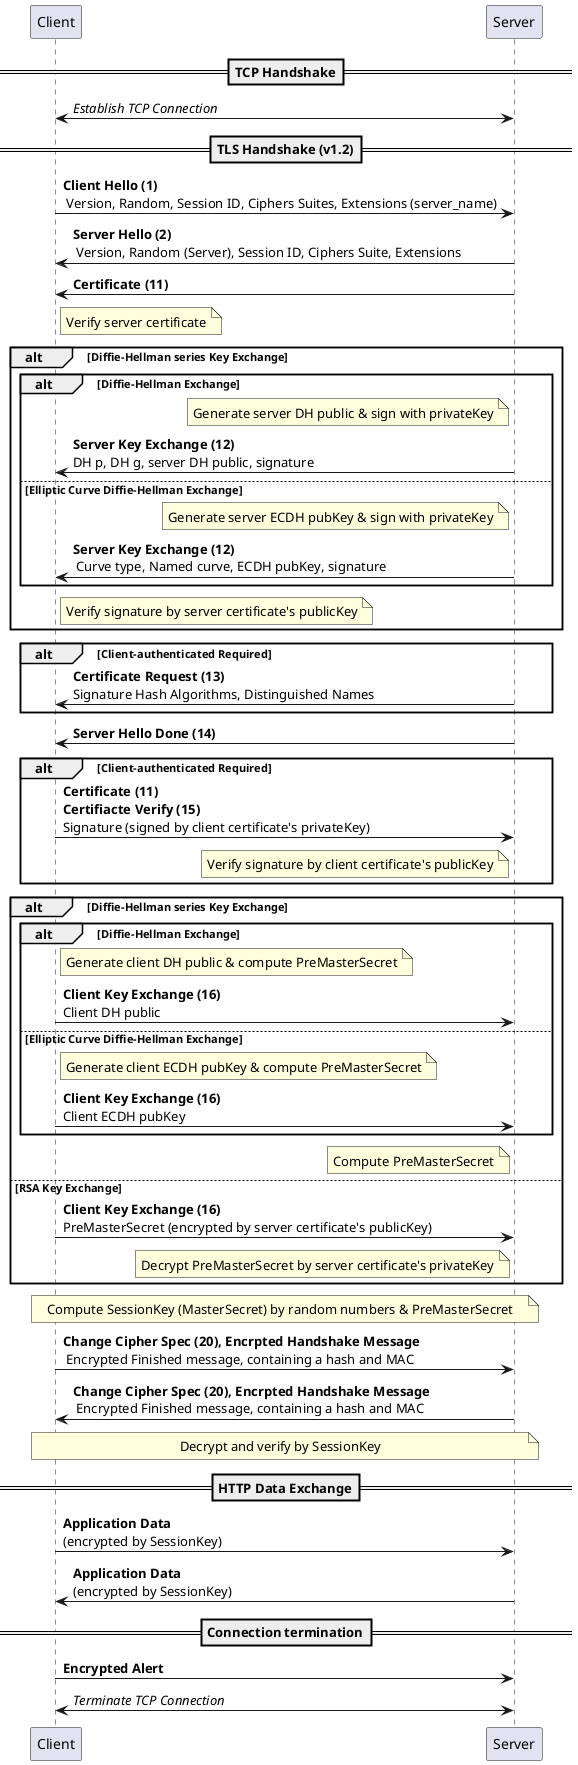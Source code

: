@startuml
participant "Client" as c
participant "Server" as s
==TCP Handshake==
c<->s: //Establish TCP Connection//
==TLS Handshake (v1.2)==
c->s: **Client Hello (1)**\n Version, Random, Session ID, Ciphers Suites, Extensions (server_name)
s->c: **Server Hello (2)**\n Version, Random (Server), Session ID, Ciphers Suite, Extensions
s->c: **Certificate (11)**
note right c: Verify server certificate
alt Diffie-Hellman series Key Exchange
  alt Diffie-Hellman Exchange
    note left s: Generate server DH public & sign with privateKey
    s->c: **Server Key Exchange (12)** \nDH p, DH g, server DH public, signature
  else Elliptic Curve Diffie-Hellman Exchange
    note left s: Generate server ECDH pubKey & sign with privateKey
    s->c: **Server Key Exchange (12)** \n Curve type, Named curve, ECDH pubKey, signature
  end
  note right c: Verify signature by server certificate's publicKey
end
alt Client-authenticated Required
  s->c: **Certificate Request (13)** \nSignature Hash Algorithms, Distinguished Names
end
s->c: **Server Hello Done (14)**
alt Client-authenticated Required
  c->s: **Certificate (11)** \n**Certifiacte Verify (15)**\nSignature (signed by client certificate's privateKey)
  note left s: Verify signature by client certificate's publicKey
end
alt Diffie-Hellman series Key Exchange
  alt Diffie-Hellman Exchange
    note right c: Generate client DH public & compute PreMasterSecret
    c->s: **Client Key Exchange (16)** \nClient DH public
  else Elliptic Curve Diffie-Hellman Exchange
    note right c: Generate client ECDH pubKey & compute PreMasterSecret
    c->s: **Client Key Exchange (16)** \nClient ECDH pubKey
  end
  note left s: Compute PreMasterSecret
else RSA Key Exchange
  c->s: **Client Key Exchange (16)** \nPreMasterSecret (encrypted by server certificate's publicKey)
  note left s: Decrypt PreMasterSecret by server certificate's privateKey
end
note over c, s: Compute SessionKey (MasterSecret) by random numbers & PreMasterSecret
c->s: **Change Cipher Spec (20), Encrpted Handshake Message**\n Encrypted Finished message, containing a hash and MAC
s->c: **Change Cipher Spec (20), Encrpted Handshake Message**\n Encrypted Finished message, containing a hash and MAC
note over c, s: Decrypt and verify by SessionKey
==HTTP Data Exchange==
c->s: **Application Data** \n(encrypted by SessionKey)
s->c: **Application Data** \n(encrypted by SessionKey)
==Connection termination==
c->s: **Encrypted Alert**
c<->s: //Terminate TCP Connection//
@enduml
